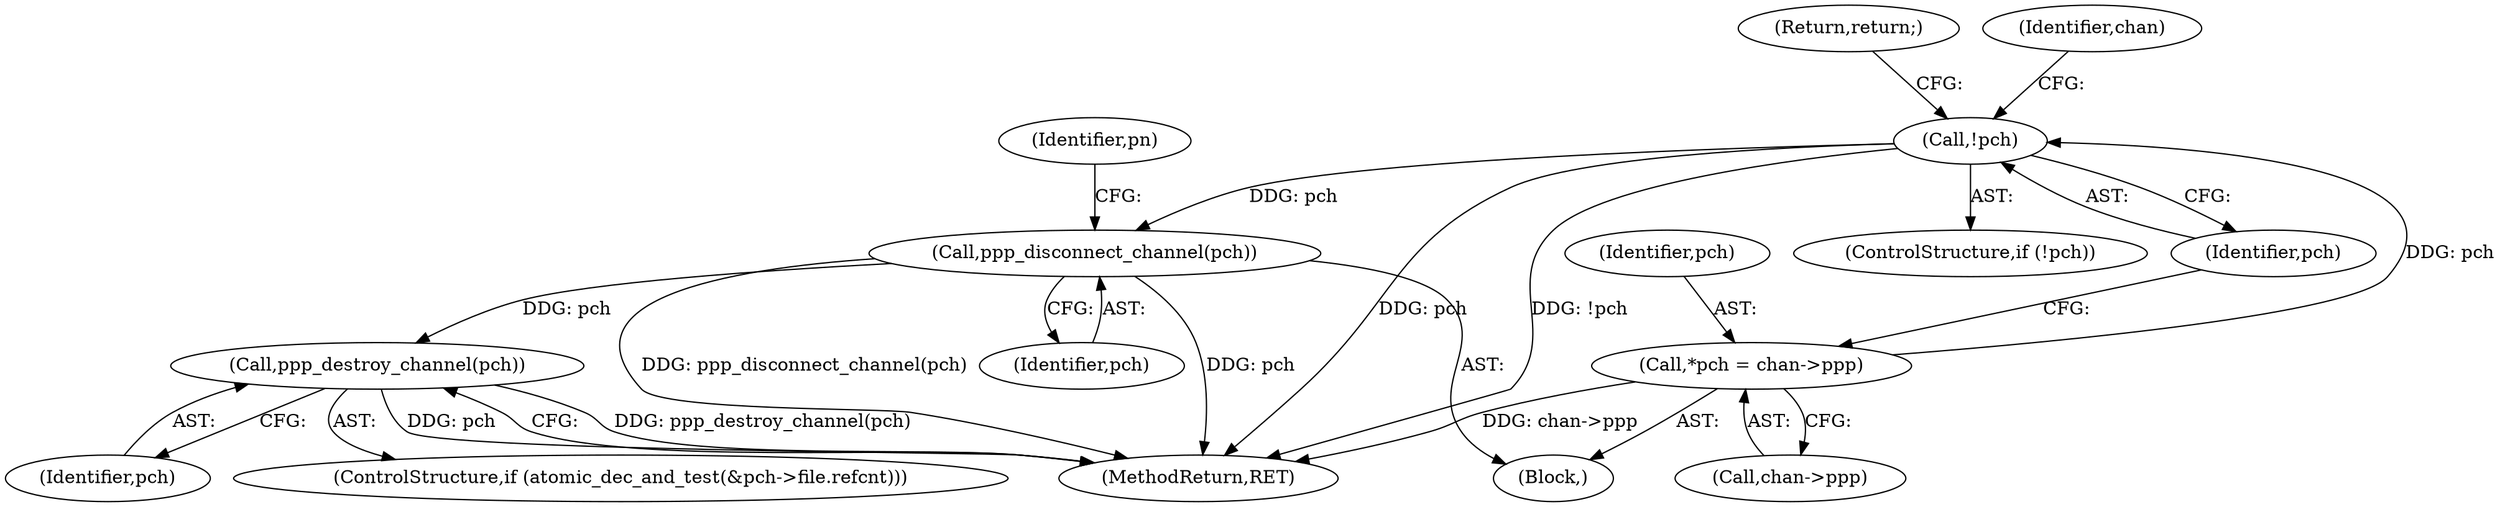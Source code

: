 digraph "0_linux_1f461dcdd296eecedaffffc6bae2bfa90bd7eb89_0@API" {
"1000146" [label="(Call,ppp_disconnect_channel(pch))"];
"1000113" [label="(Call,!pch)"];
"1000106" [label="(Call,*pch = chan->ppp)"];
"1000200" [label="(Call,ppp_destroy_channel(pch))"];
"1000201" [label="(Identifier,pch)"];
"1000149" [label="(Identifier,pn)"];
"1000114" [label="(Identifier,pch)"];
"1000112" [label="(ControlStructure,if (!pch))"];
"1000106" [label="(Call,*pch = chan->ppp)"];
"1000146" [label="(Call,ppp_disconnect_channel(pch))"];
"1000200" [label="(Call,ppp_destroy_channel(pch))"];
"1000113" [label="(Call,!pch)"];
"1000115" [label="(Return,return;)"];
"1000108" [label="(Call,chan->ppp)"];
"1000107" [label="(Identifier,pch)"];
"1000202" [label="(MethodReturn,RET)"];
"1000192" [label="(ControlStructure,if (atomic_dec_and_test(&pch->file.refcnt)))"];
"1000104" [label="(Block,)"];
"1000147" [label="(Identifier,pch)"];
"1000118" [label="(Identifier,chan)"];
"1000146" -> "1000104"  [label="AST: "];
"1000146" -> "1000147"  [label="CFG: "];
"1000147" -> "1000146"  [label="AST: "];
"1000149" -> "1000146"  [label="CFG: "];
"1000146" -> "1000202"  [label="DDG: ppp_disconnect_channel(pch)"];
"1000146" -> "1000202"  [label="DDG: pch"];
"1000113" -> "1000146"  [label="DDG: pch"];
"1000146" -> "1000200"  [label="DDG: pch"];
"1000113" -> "1000112"  [label="AST: "];
"1000113" -> "1000114"  [label="CFG: "];
"1000114" -> "1000113"  [label="AST: "];
"1000115" -> "1000113"  [label="CFG: "];
"1000118" -> "1000113"  [label="CFG: "];
"1000113" -> "1000202"  [label="DDG: pch"];
"1000113" -> "1000202"  [label="DDG: !pch"];
"1000106" -> "1000113"  [label="DDG: pch"];
"1000106" -> "1000104"  [label="AST: "];
"1000106" -> "1000108"  [label="CFG: "];
"1000107" -> "1000106"  [label="AST: "];
"1000108" -> "1000106"  [label="AST: "];
"1000114" -> "1000106"  [label="CFG: "];
"1000106" -> "1000202"  [label="DDG: chan->ppp"];
"1000200" -> "1000192"  [label="AST: "];
"1000200" -> "1000201"  [label="CFG: "];
"1000201" -> "1000200"  [label="AST: "];
"1000202" -> "1000200"  [label="CFG: "];
"1000200" -> "1000202"  [label="DDG: ppp_destroy_channel(pch)"];
"1000200" -> "1000202"  [label="DDG: pch"];
}
